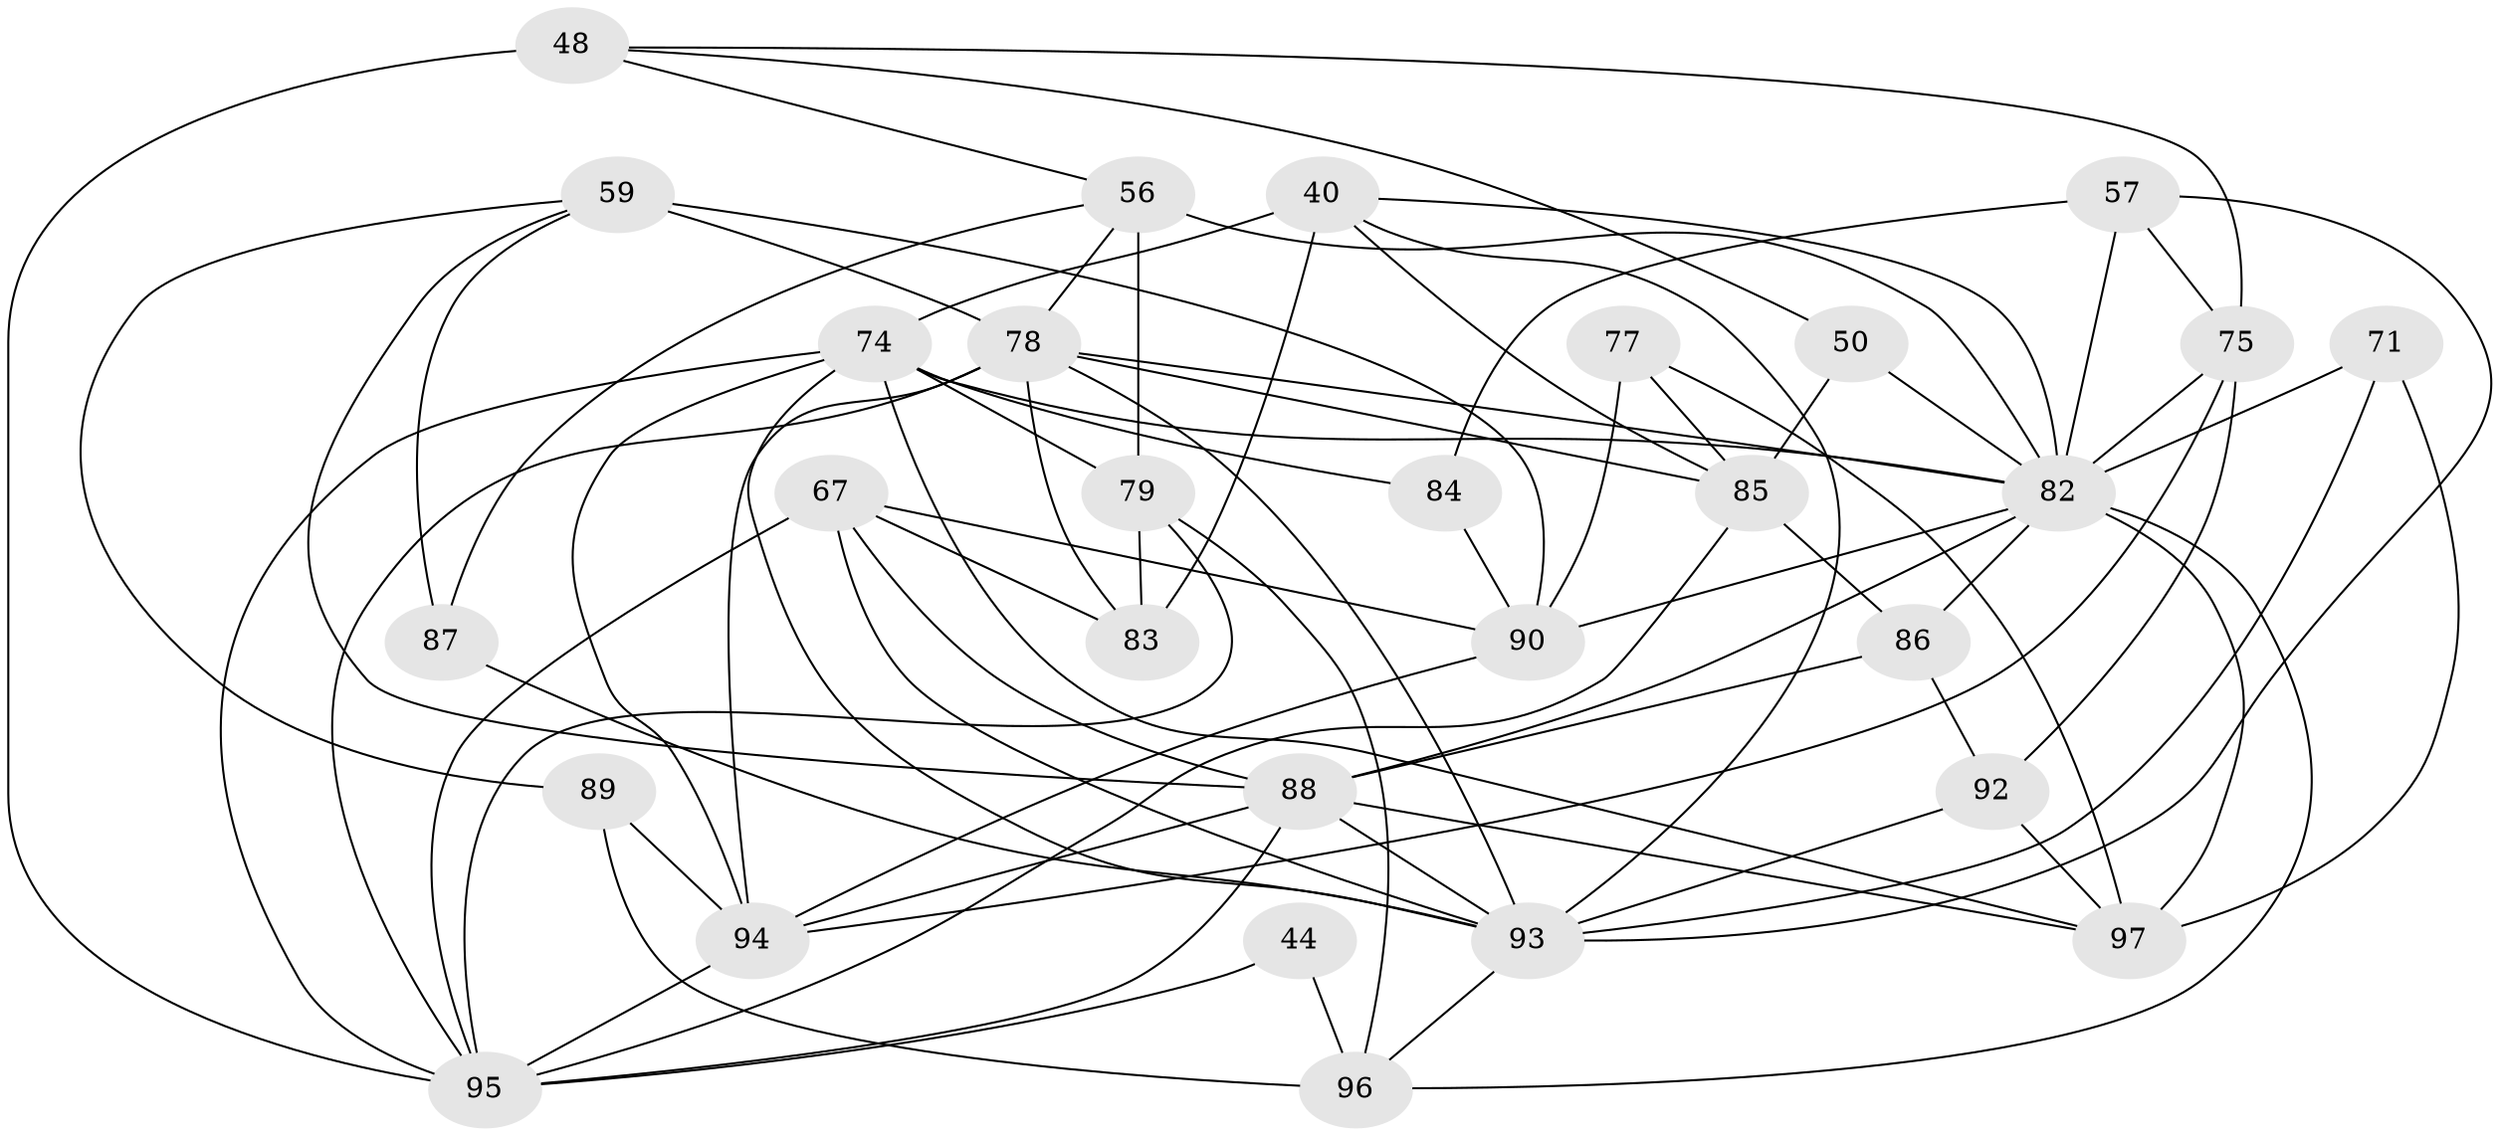 // original degree distribution, {4: 1.0}
// Generated by graph-tools (version 1.1) at 2025/02/03/04/25 22:02:54]
// undirected, 29 vertices, 78 edges
graph export_dot {
graph [start="1"]
  node [color=gray90,style=filled];
  40 [super="+1+4"];
  44;
  48 [super="+10+36"];
  50 [super="+39"];
  56 [super="+5+30"];
  57 [super="+23+53"];
  59 [super="+28"];
  67 [super="+22"];
  71;
  74 [super="+3+51+55+47"];
  75 [super="+49"];
  77;
  78 [super="+2+17+58"];
  79 [super="+73+69"];
  82 [super="+12+38+65+24+66"];
  83 [super="+16"];
  84;
  85 [super="+60+64"];
  86;
  87;
  88 [super="+8+31+52+41+81"];
  89;
  90 [super="+25"];
  92 [super="+63"];
  93 [super="+42+29+70"];
  94 [super="+20+91"];
  95 [super="+37+76+62"];
  96 [super="+72"];
  97 [super="+43+80"];
  40 -- 85 [weight=2];
  40 -- 74 [weight=2];
  40 -- 83 [weight=2];
  40 -- 82;
  40 -- 93;
  44 -- 96 [weight=2];
  44 -- 95 [weight=2];
  48 -- 50 [weight=2];
  48 -- 95 [weight=4];
  48 -- 56;
  48 -- 75;
  50 -- 85 [weight=2];
  50 -- 82 [weight=2];
  56 -- 79 [weight=2];
  56 -- 78;
  56 -- 82 [weight=3];
  56 -- 87;
  57 -- 75;
  57 -- 82 [weight=2];
  57 -- 84 [weight=2];
  57 -- 93 [weight=3];
  59 -- 88;
  59 -- 78 [weight=2];
  59 -- 89;
  59 -- 87;
  59 -- 90;
  67 -- 90 [weight=2];
  67 -- 83;
  67 -- 93;
  67 -- 95;
  67 -- 88;
  71 -- 93;
  71 -- 82;
  71 -- 97 [weight=2];
  74 -- 79 [weight=2];
  74 -- 84;
  74 -- 82 [weight=3];
  74 -- 94;
  74 -- 93;
  74 -- 95;
  74 -- 97;
  75 -- 82 [weight=2];
  75 -- 92;
  75 -- 94;
  77 -- 97 [weight=2];
  77 -- 85;
  77 -- 90;
  78 -- 83 [weight=2];
  78 -- 85;
  78 -- 93 [weight=2];
  78 -- 95 [weight=2];
  78 -- 94;
  78 -- 82;
  79 -- 83;
  79 -- 95 [weight=2];
  79 -- 96;
  82 -- 88 [weight=5];
  82 -- 90 [weight=2];
  82 -- 96 [weight=2];
  82 -- 97;
  82 -- 86;
  84 -- 90;
  85 -- 86;
  85 -- 95;
  86 -- 92;
  86 -- 88;
  87 -- 93 [weight=2];
  88 -- 93 [weight=2];
  88 -- 95;
  88 -- 97 [weight=2];
  88 -- 94 [weight=3];
  89 -- 94;
  89 -- 96 [weight=2];
  90 -- 94;
  92 -- 93 [weight=2];
  92 -- 97 [weight=2];
  93 -- 96;
  94 -- 95 [weight=4];
}

